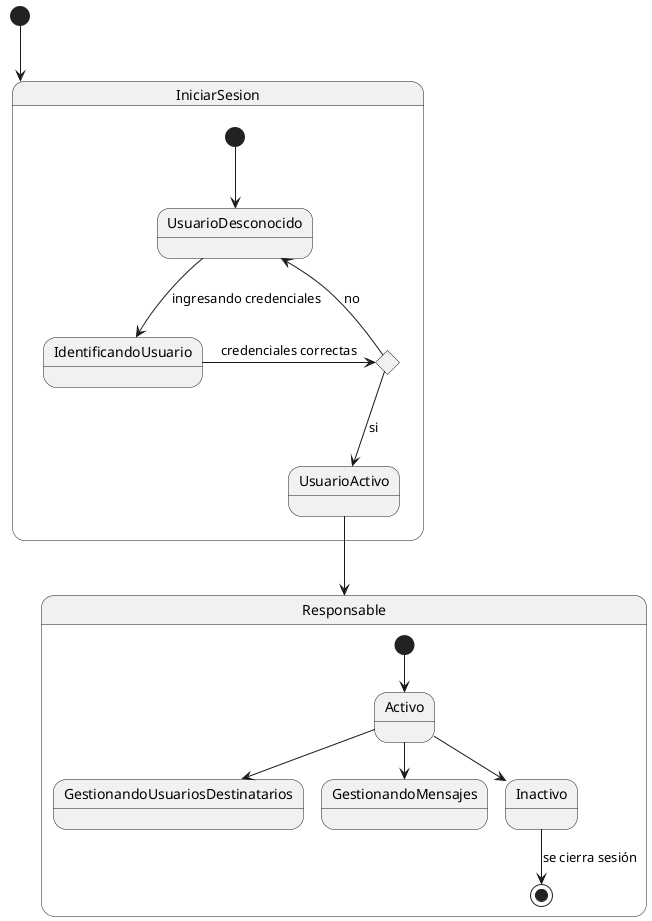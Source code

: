 @startuml

[*] --> IniciarSesion

state IniciarSesion {
  [*]-d->UsuarioDesconocido
  
  UsuarioDesconocido -d-> IdentificandoUsuario : ingresando credenciales
  
  State validUser <<choice>>
  
  IdentificandoUsuario -r-> validUser : credenciales correctas
  
  validUser -l-> UsuarioDesconocido : no
  validUser -d-> UsuarioActivo : si
}

UsuarioActivo --> Responsable

state Responsable{
  [*]--> Activo
  Activo --> GestionandoUsuariosDestinatarios
  Activo --> GestionandoMensajes
  
  Activo --> Inactivo
  Inactivo --> [*] : se cierra sesión
}

@enduml